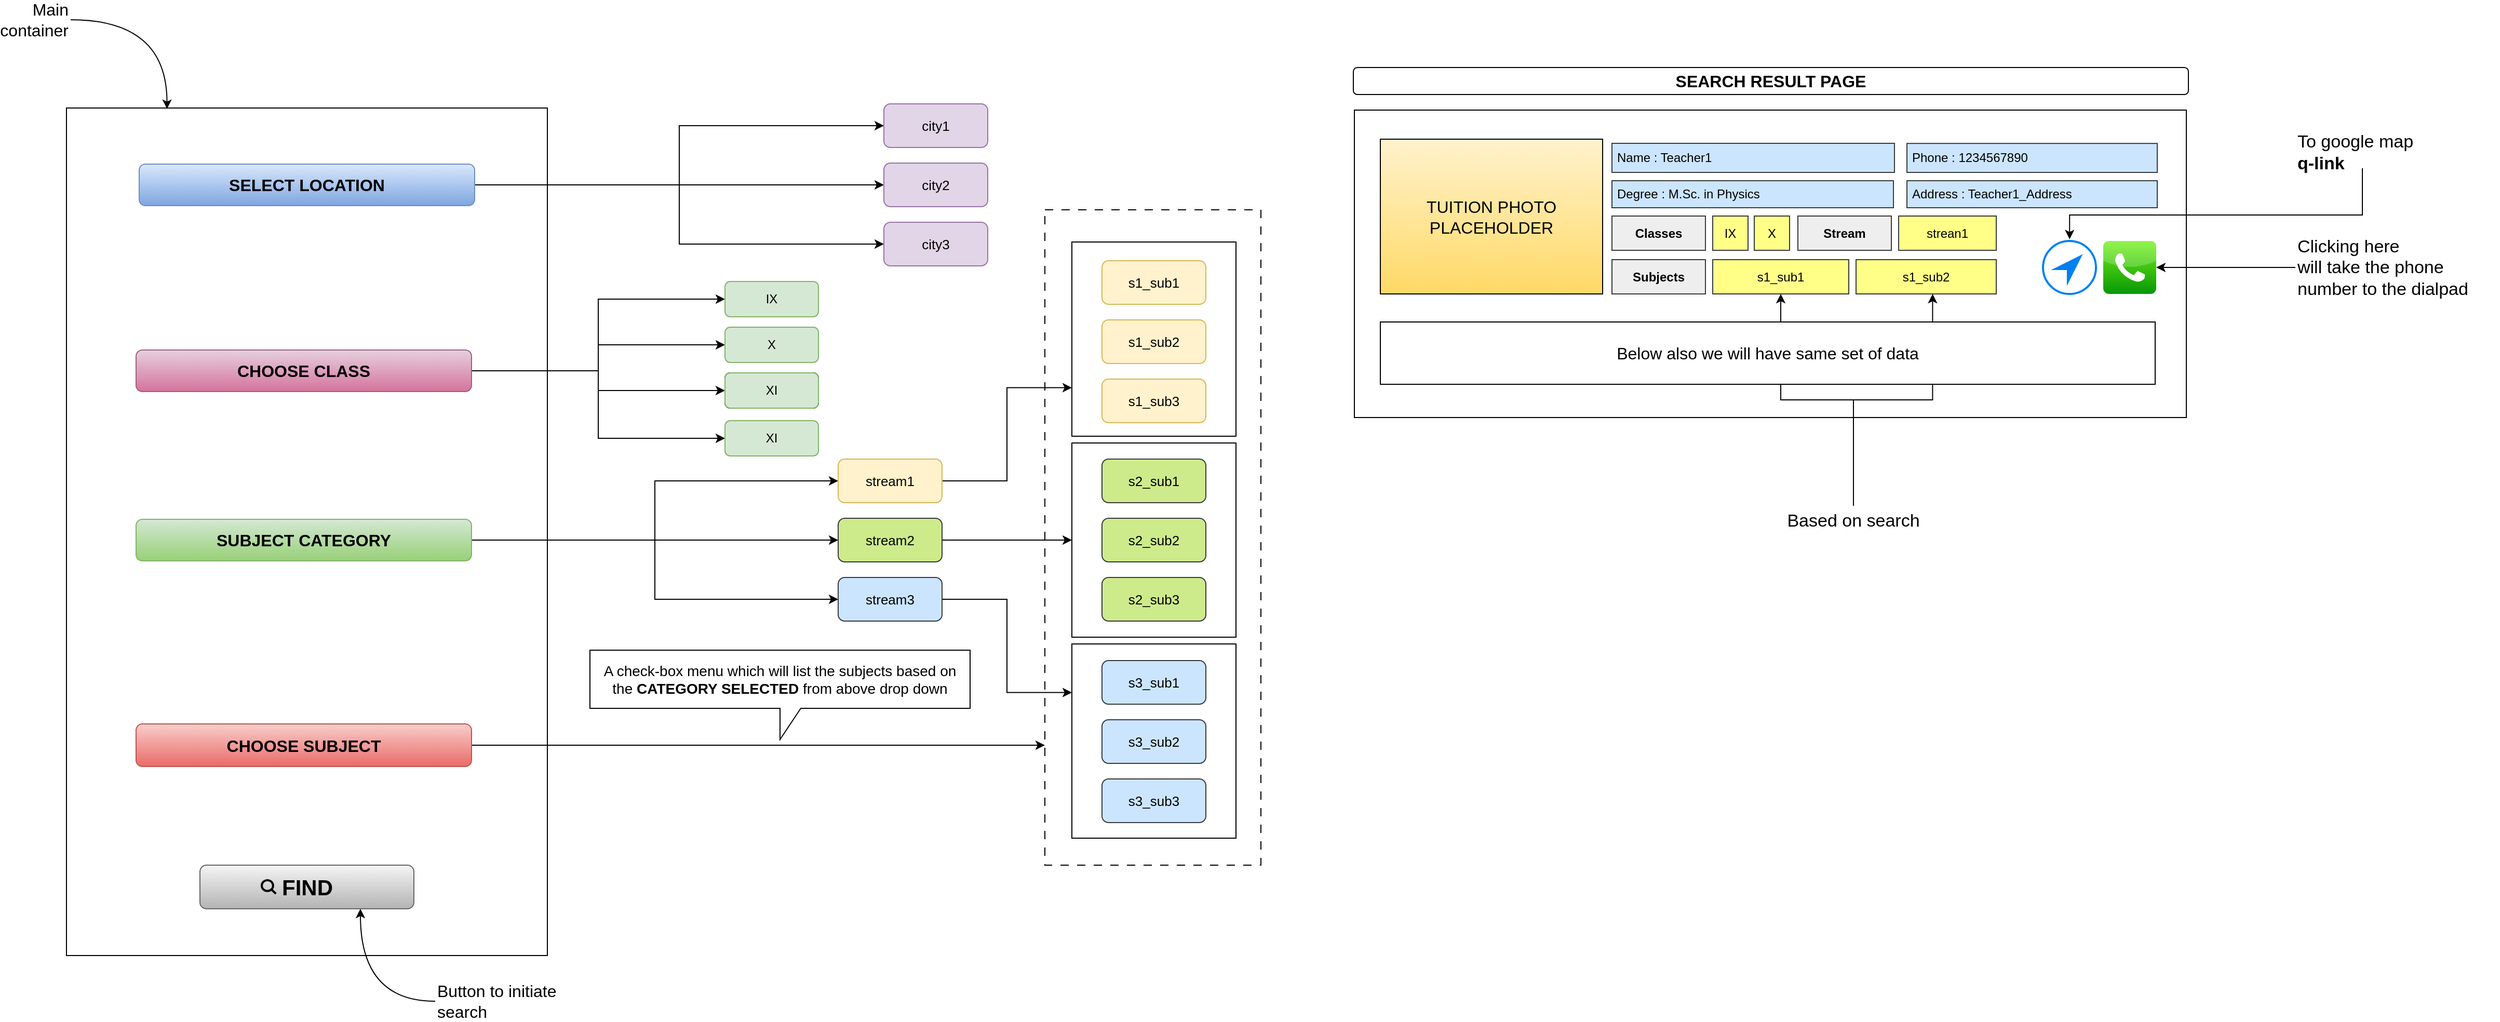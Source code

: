 <mxfile version="26.0.8">
  <diagram name="Page-1" id="TNQAbRnWBv_6owtCoq6S">
    <mxGraphModel dx="1734" dy="883" grid="0" gridSize="10" guides="1" tooltips="1" connect="1" arrows="1" fold="1" page="1" pageScale="1" pageWidth="4681" pageHeight="3300" math="0" shadow="0">
      <root>
        <mxCell id="0" />
        <mxCell id="1" parent="0" />
        <mxCell id="69AGn9iMl76dsXh4gzXF-7" style="edgeStyle=orthogonalEdgeStyle;rounded=0;orthogonalLoop=1;jettySize=auto;html=1;entryX=0.546;entryY=1;entryDx=0;entryDy=0;entryPerimeter=0;" edge="1" parent="1" source="69AGn9iMl76dsXh4gzXF-6" target="Nm7bH2fvmVjQ07k9dVuj-94">
          <mxGeometry relative="1" as="geometry" />
        </mxCell>
        <mxCell id="69AGn9iMl76dsXh4gzXF-8" style="edgeStyle=orthogonalEdgeStyle;rounded=0;orthogonalLoop=1;jettySize=auto;html=1;entryX=0.5;entryY=1;entryDx=0;entryDy=0;" edge="1" parent="1" source="69AGn9iMl76dsXh4gzXF-6" target="Nm7bH2fvmVjQ07k9dVuj-93">
          <mxGeometry relative="1" as="geometry" />
        </mxCell>
        <mxCell id="Nm7bH2fvmVjQ07k9dVuj-109" value="" style="group;fillColor=none;strokeColor=#36393d;labelBorderColor=default;" parent="1" vertex="1" connectable="0">
          <mxGeometry x="2069" y="355" width="801" height="296" as="geometry" />
        </mxCell>
        <mxCell id="Nm7bH2fvmVjQ07k9dVuj-83" value="" style="rounded=0;whiteSpace=wrap;html=1;fillColor=none;" parent="Nm7bH2fvmVjQ07k9dVuj-109" vertex="1">
          <mxGeometry width="801" height="296" as="geometry" />
        </mxCell>
        <mxCell id="Nm7bH2fvmVjQ07k9dVuj-87" value="TUITION PHOTO PLACEHOLDER" style="rounded=0;whiteSpace=wrap;html=1;fontSize=16;fillColor=#fff2cc;gradientColor=#ffd966;strokeColor=#000000;" parent="Nm7bH2fvmVjQ07k9dVuj-109" vertex="1">
          <mxGeometry x="25" y="28" width="214" height="149" as="geometry" />
        </mxCell>
        <mxCell id="Nm7bH2fvmVjQ07k9dVuj-97" value="Degree : M.Sc. in Physics" style="rounded=0;whiteSpace=wrap;html=1;align=left;spacing=5;fillColor=#cce5ff;strokeColor=#36393d;" parent="Nm7bH2fvmVjQ07k9dVuj-109" vertex="1">
          <mxGeometry x="248" y="68" width="271" height="26" as="geometry" />
        </mxCell>
        <mxCell id="Nm7bH2fvmVjQ07k9dVuj-88" value="Name : Teacher1" style="rounded=0;whiteSpace=wrap;html=1;align=left;spacing=5;fillColor=#cce5ff;strokeColor=#36393d;" parent="Nm7bH2fvmVjQ07k9dVuj-109" vertex="1">
          <mxGeometry x="248" y="32" width="272" height="28" as="geometry" />
        </mxCell>
        <mxCell id="Nm7bH2fvmVjQ07k9dVuj-90" value="Address : Teacher1_Address" style="rounded=0;whiteSpace=wrap;html=1;align=left;spacing=5;fillColor=#cce5ff;strokeColor=#36393d;" parent="Nm7bH2fvmVjQ07k9dVuj-109" vertex="1">
          <mxGeometry x="532" y="68" width="241" height="26" as="geometry" />
        </mxCell>
        <mxCell id="Nm7bH2fvmVjQ07k9dVuj-91" value="Phone : 1234567890" style="rounded=0;whiteSpace=wrap;html=1;align=left;spacing=5;fillColor=#cce5ff;strokeColor=#36393d;" parent="Nm7bH2fvmVjQ07k9dVuj-109" vertex="1">
          <mxGeometry x="532" y="32.1" width="241" height="27.9" as="geometry" />
        </mxCell>
        <mxCell id="Nm7bH2fvmVjQ07k9dVuj-92" value="Subjects" style="rounded=0;whiteSpace=wrap;html=1;align=center;spacing=5;fillColor=#eeeeee;strokeColor=#36393d;fontStyle=1" parent="Nm7bH2fvmVjQ07k9dVuj-109" vertex="1">
          <mxGeometry x="248" y="144" width="90" height="33" as="geometry" />
        </mxCell>
        <mxCell id="Nm7bH2fvmVjQ07k9dVuj-93" value="s1_sub1" style="rounded=0;whiteSpace=wrap;html=1;align=center;spacing=5;fillColor=#ffff88;strokeColor=#36393d;" parent="Nm7bH2fvmVjQ07k9dVuj-109" vertex="1">
          <mxGeometry x="345" y="144" width="131" height="33" as="geometry" />
        </mxCell>
        <mxCell id="Nm7bH2fvmVjQ07k9dVuj-94" value="s1_sub2" style="rounded=0;whiteSpace=wrap;html=1;align=center;spacing=5;fillColor=#ffff88;strokeColor=#36393d;" parent="Nm7bH2fvmVjQ07k9dVuj-109" vertex="1">
          <mxGeometry x="483" y="144" width="135" height="33" as="geometry" />
        </mxCell>
        <mxCell id="Nm7bH2fvmVjQ07k9dVuj-100" value="XI" style="rounded=0;whiteSpace=wrap;html=1;align=center;spacing=5;" parent="Nm7bH2fvmVjQ07k9dVuj-109" vertex="1">
          <mxGeometry x="345" y="102" width="34" height="33" as="geometry" />
        </mxCell>
        <mxCell id="Nm7bH2fvmVjQ07k9dVuj-106" value="" style="html=1;verticalLabelPosition=bottom;align=center;labelBackgroundColor=#ffffff;verticalAlign=top;strokeWidth=2;strokeColor=#0080F0;shadow=0;dashed=0;shape=mxgraph.ios7.icons.location_2;" parent="Nm7bH2fvmVjQ07k9dVuj-109" vertex="1">
          <mxGeometry x="663" y="126" width="51" height="51" as="geometry" />
        </mxCell>
        <mxCell id="Nm7bH2fvmVjQ07k9dVuj-107" value="" style="dashed=0;outlineConnect=0;html=1;align=center;labelPosition=center;verticalLabelPosition=bottom;verticalAlign=top;shape=mxgraph.webicons.phone;fillColor=#76F21E;gradientColor=#079704" parent="Nm7bH2fvmVjQ07k9dVuj-109" vertex="1">
          <mxGeometry x="721" y="126" width="51" height="51" as="geometry" />
        </mxCell>
        <mxCell id="69AGn9iMl76dsXh4gzXF-1" value="" style="group" vertex="1" connectable="0" parent="Nm7bH2fvmVjQ07k9dVuj-109">
          <mxGeometry x="248" y="102" width="171" height="33" as="geometry" />
        </mxCell>
        <mxCell id="Nm7bH2fvmVjQ07k9dVuj-99" value="Classes" style="rounded=0;whiteSpace=wrap;html=1;align=center;spacing=5;fillColor=#eeeeee;strokeColor=#36393d;fontStyle=1" parent="69AGn9iMl76dsXh4gzXF-1" vertex="1">
          <mxGeometry width="90" height="33" as="geometry" />
        </mxCell>
        <mxCell id="Nm7bH2fvmVjQ07k9dVuj-101" value="IX" style="rounded=0;whiteSpace=wrap;html=1;align=center;spacing=5;fillColor=#ffff88;strokeColor=#36393d;" parent="69AGn9iMl76dsXh4gzXF-1" vertex="1">
          <mxGeometry x="97" width="34" height="33" as="geometry" />
        </mxCell>
        <mxCell id="Nm7bH2fvmVjQ07k9dVuj-102" value="X" style="rounded=0;whiteSpace=wrap;html=1;align=center;spacing=5;fillColor=#ffff88;strokeColor=#36393d;" parent="69AGn9iMl76dsXh4gzXF-1" vertex="1">
          <mxGeometry x="137" width="34" height="33" as="geometry" />
        </mxCell>
        <mxCell id="69AGn9iMl76dsXh4gzXF-2" value="" style="group" vertex="1" connectable="0" parent="Nm7bH2fvmVjQ07k9dVuj-109">
          <mxGeometry x="427" y="102" width="191" height="33" as="geometry" />
        </mxCell>
        <mxCell id="69AGn9iMl76dsXh4gzXF-3" value="Stream" style="rounded=0;whiteSpace=wrap;html=1;align=center;spacing=5;fillColor=#eeeeee;strokeColor=#36393d;fontStyle=1" vertex="1" parent="69AGn9iMl76dsXh4gzXF-2">
          <mxGeometry width="90" height="33" as="geometry" />
        </mxCell>
        <mxCell id="69AGn9iMl76dsXh4gzXF-4" value="strean1" style="rounded=0;whiteSpace=wrap;html=1;align=center;spacing=5;fillColor=#ffff88;strokeColor=#36393d;" vertex="1" parent="69AGn9iMl76dsXh4gzXF-2">
          <mxGeometry x="97" width="94" height="33" as="geometry" />
        </mxCell>
        <mxCell id="Nm7bH2fvmVjQ07k9dVuj-108" value="Below also we will have same set of data" style="rounded=0;whiteSpace=wrap;html=1;fontSize=16;" parent="Nm7bH2fvmVjQ07k9dVuj-109" vertex="1">
          <mxGeometry x="25" y="204" width="746" height="60" as="geometry" />
        </mxCell>
        <mxCell id="Nm7bH2fvmVjQ07k9dVuj-69" value="" style="rounded=0;whiteSpace=wrap;html=1;dashed=1;dashPattern=8 8;" parent="1" vertex="1">
          <mxGeometry x="1771" y="451" width="208" height="631" as="geometry" />
        </mxCell>
        <mxCell id="Nm7bH2fvmVjQ07k9dVuj-30" value="" style="rounded=0;whiteSpace=wrap;html=1;" parent="1" vertex="1">
          <mxGeometry x="1797" y="869" width="158" height="187" as="geometry" />
        </mxCell>
        <mxCell id="Nm7bH2fvmVjQ07k9dVuj-29" value="" style="rounded=0;whiteSpace=wrap;html=1;" parent="1" vertex="1">
          <mxGeometry x="1797" y="675.5" width="158" height="187" as="geometry" />
        </mxCell>
        <mxCell id="Nm7bH2fvmVjQ07k9dVuj-28" value="" style="rounded=0;whiteSpace=wrap;html=1;" parent="1" vertex="1">
          <mxGeometry x="1797" y="482" width="158" height="187" as="geometry" />
        </mxCell>
        <mxCell id="Nm7bH2fvmVjQ07k9dVuj-1" value="" style="rounded=0;whiteSpace=wrap;html=1;" parent="1" vertex="1">
          <mxGeometry x="829" y="353" width="463" height="816" as="geometry" />
        </mxCell>
        <mxCell id="Nm7bH2fvmVjQ07k9dVuj-4" style="edgeStyle=elbowEdgeStyle;rounded=0;orthogonalLoop=1;jettySize=auto;html=1;entryX=0;entryY=0.5;entryDx=0;entryDy=0;" parent="1" source="Nm7bH2fvmVjQ07k9dVuj-2" target="Nm7bH2fvmVjQ07k9dVuj-3" edge="1">
          <mxGeometry relative="1" as="geometry" />
        </mxCell>
        <mxCell id="Nm7bH2fvmVjQ07k9dVuj-9" style="edgeStyle=elbowEdgeStyle;rounded=0;orthogonalLoop=1;jettySize=auto;html=1;entryX=0;entryY=0.5;entryDx=0;entryDy=0;" parent="1" source="Nm7bH2fvmVjQ07k9dVuj-2" target="Nm7bH2fvmVjQ07k9dVuj-7" edge="1">
          <mxGeometry relative="1" as="geometry" />
        </mxCell>
        <mxCell id="Nm7bH2fvmVjQ07k9dVuj-10" style="edgeStyle=elbowEdgeStyle;rounded=0;orthogonalLoop=1;jettySize=auto;html=1;entryX=0;entryY=0.5;entryDx=0;entryDy=0;" parent="1" source="Nm7bH2fvmVjQ07k9dVuj-2" target="Nm7bH2fvmVjQ07k9dVuj-8" edge="1">
          <mxGeometry relative="1" as="geometry" />
        </mxCell>
        <mxCell id="Nm7bH2fvmVjQ07k9dVuj-2" value="&lt;font style=&quot;font-size: 16px;&quot;&gt;SELECT LOCATION&lt;/font&gt;" style="rounded=1;whiteSpace=wrap;html=1;fontSize=14;fillColor=#dae8fc;gradientColor=#7ea6e0;strokeColor=#6c8ebf;fontStyle=1" parent="1" vertex="1">
          <mxGeometry x="899" y="407" width="323" height="40" as="geometry" />
        </mxCell>
        <mxCell id="Nm7bH2fvmVjQ07k9dVuj-3" value="city1" style="rounded=1;whiteSpace=wrap;html=1;fontSize=13;fillColor=#e1d5e7;strokeColor=#9673a6;" parent="1" vertex="1">
          <mxGeometry x="1616" y="349" width="100" height="42" as="geometry" />
        </mxCell>
        <mxCell id="Nm7bH2fvmVjQ07k9dVuj-7" value="city2" style="rounded=1;whiteSpace=wrap;html=1;fontSize=13;fillColor=#e1d5e7;strokeColor=#9673a6;" parent="1" vertex="1">
          <mxGeometry x="1616" y="406" width="100" height="42" as="geometry" />
        </mxCell>
        <mxCell id="Nm7bH2fvmVjQ07k9dVuj-8" value="city3" style="rounded=1;whiteSpace=wrap;html=1;fontSize=13;fillColor=#e1d5e7;strokeColor=#9673a6;" parent="1" vertex="1">
          <mxGeometry x="1616" y="463" width="100" height="42" as="geometry" />
        </mxCell>
        <mxCell id="Nm7bH2fvmVjQ07k9dVuj-16" style="edgeStyle=orthogonalEdgeStyle;rounded=0;orthogonalLoop=1;jettySize=auto;html=1;entryX=0;entryY=0.5;entryDx=0;entryDy=0;" parent="1" source="Nm7bH2fvmVjQ07k9dVuj-12" target="Nm7bH2fvmVjQ07k9dVuj-13" edge="1">
          <mxGeometry relative="1" as="geometry" />
        </mxCell>
        <mxCell id="Nm7bH2fvmVjQ07k9dVuj-17" style="edgeStyle=orthogonalEdgeStyle;rounded=0;orthogonalLoop=1;jettySize=auto;html=1;entryX=0;entryY=0.5;entryDx=0;entryDy=0;" parent="1" source="Nm7bH2fvmVjQ07k9dVuj-12" target="Nm7bH2fvmVjQ07k9dVuj-14" edge="1">
          <mxGeometry relative="1" as="geometry" />
        </mxCell>
        <mxCell id="Nm7bH2fvmVjQ07k9dVuj-18" style="edgeStyle=orthogonalEdgeStyle;rounded=0;orthogonalLoop=1;jettySize=auto;html=1;entryX=0;entryY=0.5;entryDx=0;entryDy=0;" parent="1" source="Nm7bH2fvmVjQ07k9dVuj-12" target="Nm7bH2fvmVjQ07k9dVuj-15" edge="1">
          <mxGeometry relative="1" as="geometry" />
        </mxCell>
        <mxCell id="Nm7bH2fvmVjQ07k9dVuj-12" value="&lt;b&gt;&lt;font style=&quot;font-size: 16px;&quot;&gt;SUBJECT CATEGORY&lt;/font&gt;&lt;/b&gt;" style="rounded=1;whiteSpace=wrap;html=1;fontSize=14;fillColor=#d5e8d4;gradientColor=#97d077;strokeColor=#82b366;" parent="1" vertex="1">
          <mxGeometry x="896" y="749" width="323" height="40" as="geometry" />
        </mxCell>
        <mxCell id="Nm7bH2fvmVjQ07k9dVuj-31" style="edgeStyle=orthogonalEdgeStyle;rounded=0;orthogonalLoop=1;jettySize=auto;html=1;entryX=0;entryY=0.75;entryDx=0;entryDy=0;" parent="1" source="Nm7bH2fvmVjQ07k9dVuj-13" target="Nm7bH2fvmVjQ07k9dVuj-28" edge="1">
          <mxGeometry relative="1" as="geometry" />
        </mxCell>
        <mxCell id="Nm7bH2fvmVjQ07k9dVuj-13" value="stream1" style="rounded=1;whiteSpace=wrap;html=1;fontSize=13;fillColor=#fff2cc;strokeColor=#d6b656;" parent="1" vertex="1">
          <mxGeometry x="1572" y="691" width="100" height="42" as="geometry" />
        </mxCell>
        <mxCell id="Nm7bH2fvmVjQ07k9dVuj-32" style="edgeStyle=orthogonalEdgeStyle;rounded=0;orthogonalLoop=1;jettySize=auto;html=1;" parent="1" source="Nm7bH2fvmVjQ07k9dVuj-14" target="Nm7bH2fvmVjQ07k9dVuj-29" edge="1">
          <mxGeometry relative="1" as="geometry" />
        </mxCell>
        <mxCell id="Nm7bH2fvmVjQ07k9dVuj-14" value="stream2" style="rounded=1;whiteSpace=wrap;html=1;fontSize=13;fillColor=#cdeb8b;strokeColor=#36393d;" parent="1" vertex="1">
          <mxGeometry x="1572" y="748" width="100" height="42" as="geometry" />
        </mxCell>
        <mxCell id="Nm7bH2fvmVjQ07k9dVuj-33" style="edgeStyle=orthogonalEdgeStyle;rounded=0;orthogonalLoop=1;jettySize=auto;html=1;entryX=0;entryY=0.25;entryDx=0;entryDy=0;" parent="1" source="Nm7bH2fvmVjQ07k9dVuj-15" target="Nm7bH2fvmVjQ07k9dVuj-30" edge="1">
          <mxGeometry relative="1" as="geometry" />
        </mxCell>
        <mxCell id="Nm7bH2fvmVjQ07k9dVuj-15" value="stream3" style="rounded=1;whiteSpace=wrap;html=1;fontSize=13;fillColor=#cce5ff;strokeColor=#36393d;" parent="1" vertex="1">
          <mxGeometry x="1572" y="805" width="100" height="42" as="geometry" />
        </mxCell>
        <mxCell id="Nm7bH2fvmVjQ07k9dVuj-19" value="s1_sub1" style="rounded=1;whiteSpace=wrap;html=1;fontSize=13;fillColor=#fff2cc;strokeColor=#d6b656;" parent="1" vertex="1">
          <mxGeometry x="1826" y="500" width="100" height="42" as="geometry" />
        </mxCell>
        <mxCell id="Nm7bH2fvmVjQ07k9dVuj-20" value="s1_sub2" style="rounded=1;whiteSpace=wrap;html=1;fontSize=13;fillColor=#fff2cc;strokeColor=#d6b656;" parent="1" vertex="1">
          <mxGeometry x="1826" y="557" width="100" height="42" as="geometry" />
        </mxCell>
        <mxCell id="Nm7bH2fvmVjQ07k9dVuj-21" value="s1_sub3" style="rounded=1;whiteSpace=wrap;html=1;fontSize=13;fillColor=#fff2cc;strokeColor=#d6b656;" parent="1" vertex="1">
          <mxGeometry x="1826" y="614" width="100" height="42" as="geometry" />
        </mxCell>
        <mxCell id="Nm7bH2fvmVjQ07k9dVuj-22" value="s2_sub1" style="rounded=1;whiteSpace=wrap;html=1;fontSize=13;fillColor=#cdeb8b;strokeColor=#36393d;" parent="1" vertex="1">
          <mxGeometry x="1826" y="691" width="100" height="42" as="geometry" />
        </mxCell>
        <mxCell id="Nm7bH2fvmVjQ07k9dVuj-23" value="s2_sub2" style="rounded=1;whiteSpace=wrap;html=1;fontSize=13;fillColor=#cdeb8b;strokeColor=#36393d;" parent="1" vertex="1">
          <mxGeometry x="1826" y="748" width="100" height="42" as="geometry" />
        </mxCell>
        <mxCell id="Nm7bH2fvmVjQ07k9dVuj-24" value="s2_sub3" style="rounded=1;whiteSpace=wrap;html=1;fontSize=13;fillColor=#cdeb8b;strokeColor=#36393d;" parent="1" vertex="1">
          <mxGeometry x="1826" y="805" width="100" height="42" as="geometry" />
        </mxCell>
        <mxCell id="Nm7bH2fvmVjQ07k9dVuj-25" value="s3_sub1" style="rounded=1;whiteSpace=wrap;html=1;fontSize=13;fillColor=#cce5ff;strokeColor=#36393d;" parent="1" vertex="1">
          <mxGeometry x="1826" y="885" width="100" height="42" as="geometry" />
        </mxCell>
        <mxCell id="Nm7bH2fvmVjQ07k9dVuj-26" value="s3_sub2" style="rounded=1;whiteSpace=wrap;html=1;fontSize=13;fillColor=#cce5ff;strokeColor=#36393d;" parent="1" vertex="1">
          <mxGeometry x="1826" y="942" width="100" height="42" as="geometry" />
        </mxCell>
        <mxCell id="Nm7bH2fvmVjQ07k9dVuj-27" value="s3_sub3" style="rounded=1;whiteSpace=wrap;html=1;fontSize=13;fillColor=#cce5ff;strokeColor=#36393d;" parent="1" vertex="1">
          <mxGeometry x="1826" y="999" width="100" height="42" as="geometry" />
        </mxCell>
        <mxCell id="Nm7bH2fvmVjQ07k9dVuj-64" style="edgeStyle=orthogonalEdgeStyle;rounded=0;orthogonalLoop=1;jettySize=auto;html=1;entryX=0;entryY=0.5;entryDx=0;entryDy=0;" parent="1" source="Nm7bH2fvmVjQ07k9dVuj-34" target="Nm7bH2fvmVjQ07k9dVuj-50" edge="1">
          <mxGeometry relative="1" as="geometry" />
        </mxCell>
        <mxCell id="Nm7bH2fvmVjQ07k9dVuj-65" style="edgeStyle=orthogonalEdgeStyle;rounded=0;orthogonalLoop=1;jettySize=auto;html=1;entryX=0;entryY=0.5;entryDx=0;entryDy=0;" parent="1" source="Nm7bH2fvmVjQ07k9dVuj-34" target="Nm7bH2fvmVjQ07k9dVuj-51" edge="1">
          <mxGeometry relative="1" as="geometry" />
        </mxCell>
        <mxCell id="Nm7bH2fvmVjQ07k9dVuj-66" style="edgeStyle=orthogonalEdgeStyle;rounded=0;orthogonalLoop=1;jettySize=auto;html=1;entryX=0;entryY=0.5;entryDx=0;entryDy=0;" parent="1" source="Nm7bH2fvmVjQ07k9dVuj-34" target="Nm7bH2fvmVjQ07k9dVuj-53" edge="1">
          <mxGeometry relative="1" as="geometry" />
        </mxCell>
        <mxCell id="Nm7bH2fvmVjQ07k9dVuj-67" style="edgeStyle=orthogonalEdgeStyle;rounded=0;orthogonalLoop=1;jettySize=auto;html=1;entryX=0;entryY=0.5;entryDx=0;entryDy=0;" parent="1" source="Nm7bH2fvmVjQ07k9dVuj-34" target="Nm7bH2fvmVjQ07k9dVuj-54" edge="1">
          <mxGeometry relative="1" as="geometry" />
        </mxCell>
        <mxCell id="Nm7bH2fvmVjQ07k9dVuj-34" value="&lt;font style=&quot;font-size: 16px;&quot;&gt;&lt;b&gt;CHOOSE CLASS&lt;/b&gt;&lt;/font&gt;" style="rounded=1;whiteSpace=wrap;html=1;fontSize=14;fillColor=#e6d0de;gradientColor=#d5739d;strokeColor=#996185;" parent="1" vertex="1">
          <mxGeometry x="896" y="586" width="323" height="40" as="geometry" />
        </mxCell>
        <mxCell id="Nm7bH2fvmVjQ07k9dVuj-50" value="IX" style="rounded=1;whiteSpace=wrap;html=1;fillColor=#d5e8d4;strokeColor=#82b366;" parent="1" vertex="1">
          <mxGeometry x="1463" y="520" width="90" height="34" as="geometry" />
        </mxCell>
        <mxCell id="Nm7bH2fvmVjQ07k9dVuj-51" value="X" style="rounded=1;whiteSpace=wrap;html=1;fillColor=#d5e8d4;strokeColor=#82b366;" parent="1" vertex="1">
          <mxGeometry x="1463" y="564" width="90" height="34" as="geometry" />
        </mxCell>
        <mxCell id="Nm7bH2fvmVjQ07k9dVuj-52" value="XI" style="rounded=1;whiteSpace=wrap;html=1;" parent="1" vertex="1">
          <mxGeometry x="1463" y="608" width="90" height="34" as="geometry" />
        </mxCell>
        <mxCell id="Nm7bH2fvmVjQ07k9dVuj-53" value="XI" style="rounded=1;whiteSpace=wrap;html=1;fillColor=#d5e8d4;strokeColor=#82b366;" parent="1" vertex="1">
          <mxGeometry x="1463" y="608" width="90" height="34" as="geometry" />
        </mxCell>
        <mxCell id="Nm7bH2fvmVjQ07k9dVuj-54" value="XI" style="rounded=1;whiteSpace=wrap;html=1;fillColor=#d5e8d4;strokeColor=#82b366;" parent="1" vertex="1">
          <mxGeometry x="1463" y="654" width="90" height="34" as="geometry" />
        </mxCell>
        <mxCell id="Nm7bH2fvmVjQ07k9dVuj-71" style="edgeStyle=orthogonalEdgeStyle;rounded=0;orthogonalLoop=1;jettySize=auto;html=1;" parent="1" source="Nm7bH2fvmVjQ07k9dVuj-68" edge="1">
          <mxGeometry relative="1" as="geometry">
            <mxPoint x="1770.966" y="966.5" as="targetPoint" />
          </mxGeometry>
        </mxCell>
        <mxCell id="Nm7bH2fvmVjQ07k9dVuj-68" value="CHOOSE SUBJECT" style="rounded=1;whiteSpace=wrap;html=1;fontSize=16;spacing=9;fillColor=#f8cecc;gradientColor=#ea6b66;strokeColor=#b85450;fontStyle=1" parent="1" vertex="1">
          <mxGeometry x="896" y="946" width="323" height="41" as="geometry" />
        </mxCell>
        <mxCell id="Nm7bH2fvmVjQ07k9dVuj-72" value="FIND" style="rounded=1;whiteSpace=wrap;html=1;fontSize=21;fontStyle=1;fillColor=#f5f5f5;gradientColor=#b3b3b3;strokeColor=#666666;" parent="1" vertex="1">
          <mxGeometry x="957.5" y="1082" width="206" height="42" as="geometry" />
        </mxCell>
        <mxCell id="Nm7bH2fvmVjQ07k9dVuj-74" value="" style="html=1;verticalLabelPosition=bottom;align=center;labelBackgroundColor=#ffffff;verticalAlign=top;strokeWidth=2;strokeColor=#000000;shadow=0;dashed=0;shape=mxgraph.ios7.icons.looking_glass;fillColor=none;" parent="1" vertex="1">
          <mxGeometry x="1017" y="1096.5" width="13.65" height="13" as="geometry" />
        </mxCell>
        <mxCell id="Nm7bH2fvmVjQ07k9dVuj-75" value="&lt;span style=&quot;font-size: 14px;&quot;&gt;A check-box menu which will list the subjects based on the&amp;nbsp;&lt;/span&gt;&lt;b style=&quot;font-size: 14px;&quot;&gt;CATEGORY SELECTED&amp;nbsp;&lt;/b&gt;&lt;span style=&quot;font-size: 14px;&quot;&gt;from above drop down&lt;/span&gt;" style="shape=callout;whiteSpace=wrap;html=1;perimeter=calloutPerimeter;rotation=0;spacing=5;" parent="1" vertex="1">
          <mxGeometry x="1333" y="875" width="366" height="86" as="geometry" />
        </mxCell>
        <mxCell id="Nm7bH2fvmVjQ07k9dVuj-78" style="edgeStyle=orthogonalEdgeStyle;rounded=0;orthogonalLoop=1;jettySize=auto;html=1;entryX=0.75;entryY=1;entryDx=0;entryDy=0;curved=1;" parent="1" source="Nm7bH2fvmVjQ07k9dVuj-76" target="Nm7bH2fvmVjQ07k9dVuj-72" edge="1">
          <mxGeometry relative="1" as="geometry" />
        </mxCell>
        <mxCell id="Nm7bH2fvmVjQ07k9dVuj-76" value="Button to initiate search" style="text;html=1;align=left;verticalAlign=middle;whiteSpace=wrap;rounded=0;fontSize=16;" parent="1" vertex="1">
          <mxGeometry x="1184" y="1198" width="156" height="30" as="geometry" />
        </mxCell>
        <mxCell id="Nm7bH2fvmVjQ07k9dVuj-79" value="&lt;font style=&quot;font-size: 16px;&quot;&gt;Main container&lt;/font&gt;" style="text;html=1;align=right;verticalAlign=middle;whiteSpace=wrap;rounded=0;" parent="1" vertex="1">
          <mxGeometry x="773" y="253" width="60" height="30" as="geometry" />
        </mxCell>
        <mxCell id="Nm7bH2fvmVjQ07k9dVuj-80" style="edgeStyle=orthogonalEdgeStyle;rounded=0;orthogonalLoop=1;jettySize=auto;html=1;entryX=0.209;entryY=0.001;entryDx=0;entryDy=0;entryPerimeter=0;exitX=1;exitY=0.5;exitDx=0;exitDy=0;curved=1;" parent="1" source="Nm7bH2fvmVjQ07k9dVuj-79" target="Nm7bH2fvmVjQ07k9dVuj-1" edge="1">
          <mxGeometry relative="1" as="geometry" />
        </mxCell>
        <mxCell id="Nm7bH2fvmVjQ07k9dVuj-115" style="edgeStyle=orthogonalEdgeStyle;rounded=0;orthogonalLoop=1;jettySize=auto;html=1;" parent="1" source="Nm7bH2fvmVjQ07k9dVuj-113" target="Nm7bH2fvmVjQ07k9dVuj-107" edge="1">
          <mxGeometry relative="1" as="geometry" />
        </mxCell>
        <mxCell id="Nm7bH2fvmVjQ07k9dVuj-113" value="Clicking here&lt;div&gt;will take the phone number to the dialpad&amp;nbsp;&lt;/div&gt;" style="text;html=1;align=left;verticalAlign=middle;whiteSpace=wrap;rounded=0;fontSize=17;" parent="1" vertex="1">
          <mxGeometry x="2975" y="491.5" width="196" height="30" as="geometry" />
        </mxCell>
        <mxCell id="Nm7bH2fvmVjQ07k9dVuj-116" value="To google map &lt;b&gt;q-link&lt;/b&gt;" style="text;html=1;align=left;verticalAlign=middle;whiteSpace=wrap;rounded=0;fontSize=17;" parent="1" vertex="1">
          <mxGeometry x="2975" y="381" width="129" height="30" as="geometry" />
        </mxCell>
        <mxCell id="Nm7bH2fvmVjQ07k9dVuj-117" style="edgeStyle=orthogonalEdgeStyle;rounded=0;orthogonalLoop=1;jettySize=auto;html=1;entryX=0.502;entryY=-0.033;entryDx=0;entryDy=0;entryPerimeter=0;" parent="1" source="Nm7bH2fvmVjQ07k9dVuj-116" target="Nm7bH2fvmVjQ07k9dVuj-106" edge="1">
          <mxGeometry relative="1" as="geometry">
            <Array as="points">
              <mxPoint x="3039" y="456" />
              <mxPoint x="2758" y="456" />
            </Array>
          </mxGeometry>
        </mxCell>
        <mxCell id="Nm7bH2fvmVjQ07k9dVuj-118" value="SEARCH RESULT PAGE" style="rounded=1;whiteSpace=wrap;html=1;fontSize=16;fontStyle=1" parent="1" vertex="1">
          <mxGeometry x="2068" y="314" width="804" height="26" as="geometry" />
        </mxCell>
        <mxCell id="69AGn9iMl76dsXh4gzXF-6" value="Based on search" style="text;html=1;align=center;verticalAlign=middle;whiteSpace=wrap;rounded=0;fontSize=17;" vertex="1" parent="1">
          <mxGeometry x="2482" y="736" width="135" height="30" as="geometry" />
        </mxCell>
      </root>
    </mxGraphModel>
  </diagram>
</mxfile>
